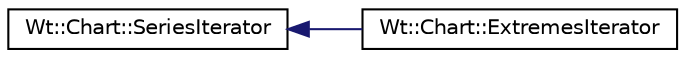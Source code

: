 digraph "Graphical Class Hierarchy"
{
 // LATEX_PDF_SIZE
  edge [fontname="Helvetica",fontsize="10",labelfontname="Helvetica",labelfontsize="10"];
  node [fontname="Helvetica",fontsize="10",shape=record];
  rankdir="LR";
  Node0 [label="Wt::Chart::SeriesIterator",height=0.2,width=0.4,color="black", fillcolor="white", style="filled",URL="$classWt_1_1Chart_1_1SeriesIterator.html",tooltip="Abstract base class for iterating over series data in a chart."];
  Node0 -> Node1 [dir="back",color="midnightblue",fontsize="10",style="solid",fontname="Helvetica"];
  Node1 [label="Wt::Chart::ExtremesIterator",height=0.2,width=0.4,color="black", fillcolor="white", style="filled",URL="$classWt_1_1Chart_1_1ExtremesIterator.html",tooltip=" "];
}
